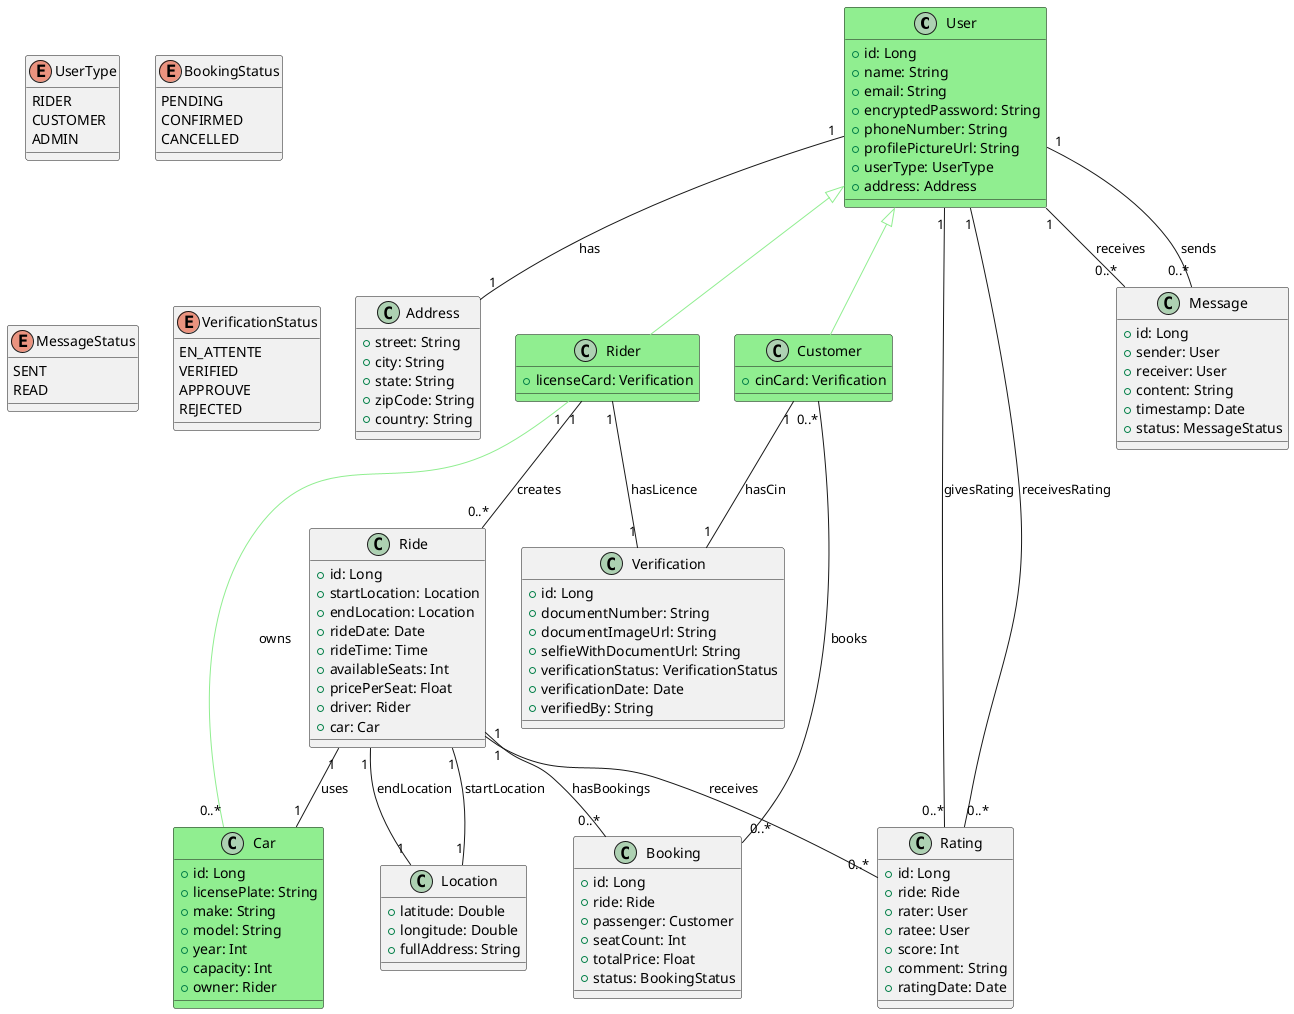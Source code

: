 @startuml
class User #LightGreen {
  +id: Long
  +name: String
  +email: String
  +encryptedPassword: String
  +phoneNumber: String
  +profilePictureUrl: String
  +userType: UserType
  +address: Address
}

class Address {
  +street: String
  +city: String
  +state: String
  +zipCode: String
  +country: String
}

class Location {
  +latitude: Double
  +longitude: Double
  +fullAddress: String
}

class Rider #LightGreen {
  +licenseCard: Verification
}

class Verification {
  +id: Long
  +documentNumber: String
  +documentImageUrl: String
  +selfieWithDocumentUrl: String
  +verificationStatus: VerificationStatus
  +verificationDate: Date
  +verifiedBy: String
}

class Customer #LightGreen{
    +cinCard: Verification
}

class Car #LightGreen{
  +id: Long
  +licensePlate: String
  +make: String
  +model: String
  +year: Int
  +capacity: Int
  +owner: Rider
}

class Ride {
  +id: Long
  +startLocation: Location
  +endLocation: Location
  +rideDate: Date
  +rideTime: Time
  +availableSeats: Int
  +pricePerSeat: Float
  +driver: Rider
  +car: Car
}

class Booking {
  +id: Long
  +ride: Ride
  +passenger: Customer
  +seatCount: Int
  +totalPrice: Float
  +status: BookingStatus
}

class Rating {
  +id: Long
  +ride: Ride
  +rater: User
  +ratee: User
  +score: Int
  +comment: String
  +ratingDate: Date
}

class Message {
  +id: Long
  +sender: User
  +receiver: User
  +content: String
  +timestamp: Date
  +status: MessageStatus
}

enum UserType {
  RIDER
  CUSTOMER
  ADMIN
}

enum BookingStatus {
  PENDING
  CONFIRMED
  CANCELLED
}

enum MessageStatus {
  SENT
  READ
}

' Waiting for verification (initial state)
' Good detection by AI (automated status)
' Final approval by support team
' Rejected by support team or failed AI verification

enum VerificationStatus {
  EN_ATTENTE
  VERIFIED
  APPROUVE
  REJECTED
}

' Relationships
Customer "1" -- "1" Verification: hasCin
Rider "1" -- "1" Verification: hasLicence
User "1" -- "1" Address: has

User <|-- Rider #LightGreen
User <|-- Customer #LightGreen
Rider "1" -- "0..*" Car #LightGreen : owns
Rider "1" -- "0..*" Ride: creates 
Ride "1" -- "1" Car: uses
Ride "1" -- "0..*" Booking: hasBookings
Customer "0..*" -- "0..*" Booking: books
Ride "1" -- "0..*" Rating: receives
User "1" -- "0..*" Rating: givesRating
User "1" -- "0..*" Rating: receivesRating
User "1" -- "0..*" Message: sends
User "1" -- "0..*" Message: receives
Ride "1" -- "1" Location: startLocation
Ride "1" -- "1" Location: endLocation
@enduml
